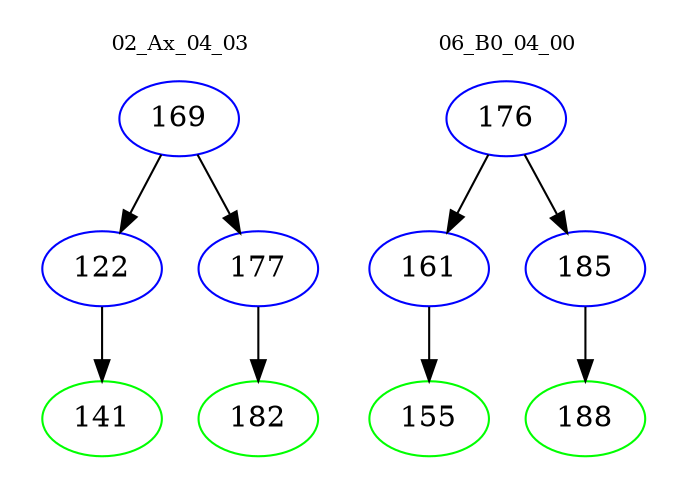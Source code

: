 digraph{
subgraph cluster_0 {
color = white
label = "02_Ax_04_03";
fontsize=10;
T0_169 [label="169", color="blue"]
T0_169 -> T0_122 [color="black"]
T0_122 [label="122", color="blue"]
T0_122 -> T0_141 [color="black"]
T0_141 [label="141", color="green"]
T0_169 -> T0_177 [color="black"]
T0_177 [label="177", color="blue"]
T0_177 -> T0_182 [color="black"]
T0_182 [label="182", color="green"]
}
subgraph cluster_1 {
color = white
label = "06_B0_04_00";
fontsize=10;
T1_176 [label="176", color="blue"]
T1_176 -> T1_161 [color="black"]
T1_161 [label="161", color="blue"]
T1_161 -> T1_155 [color="black"]
T1_155 [label="155", color="green"]
T1_176 -> T1_185 [color="black"]
T1_185 [label="185", color="blue"]
T1_185 -> T1_188 [color="black"]
T1_188 [label="188", color="green"]
}
}
